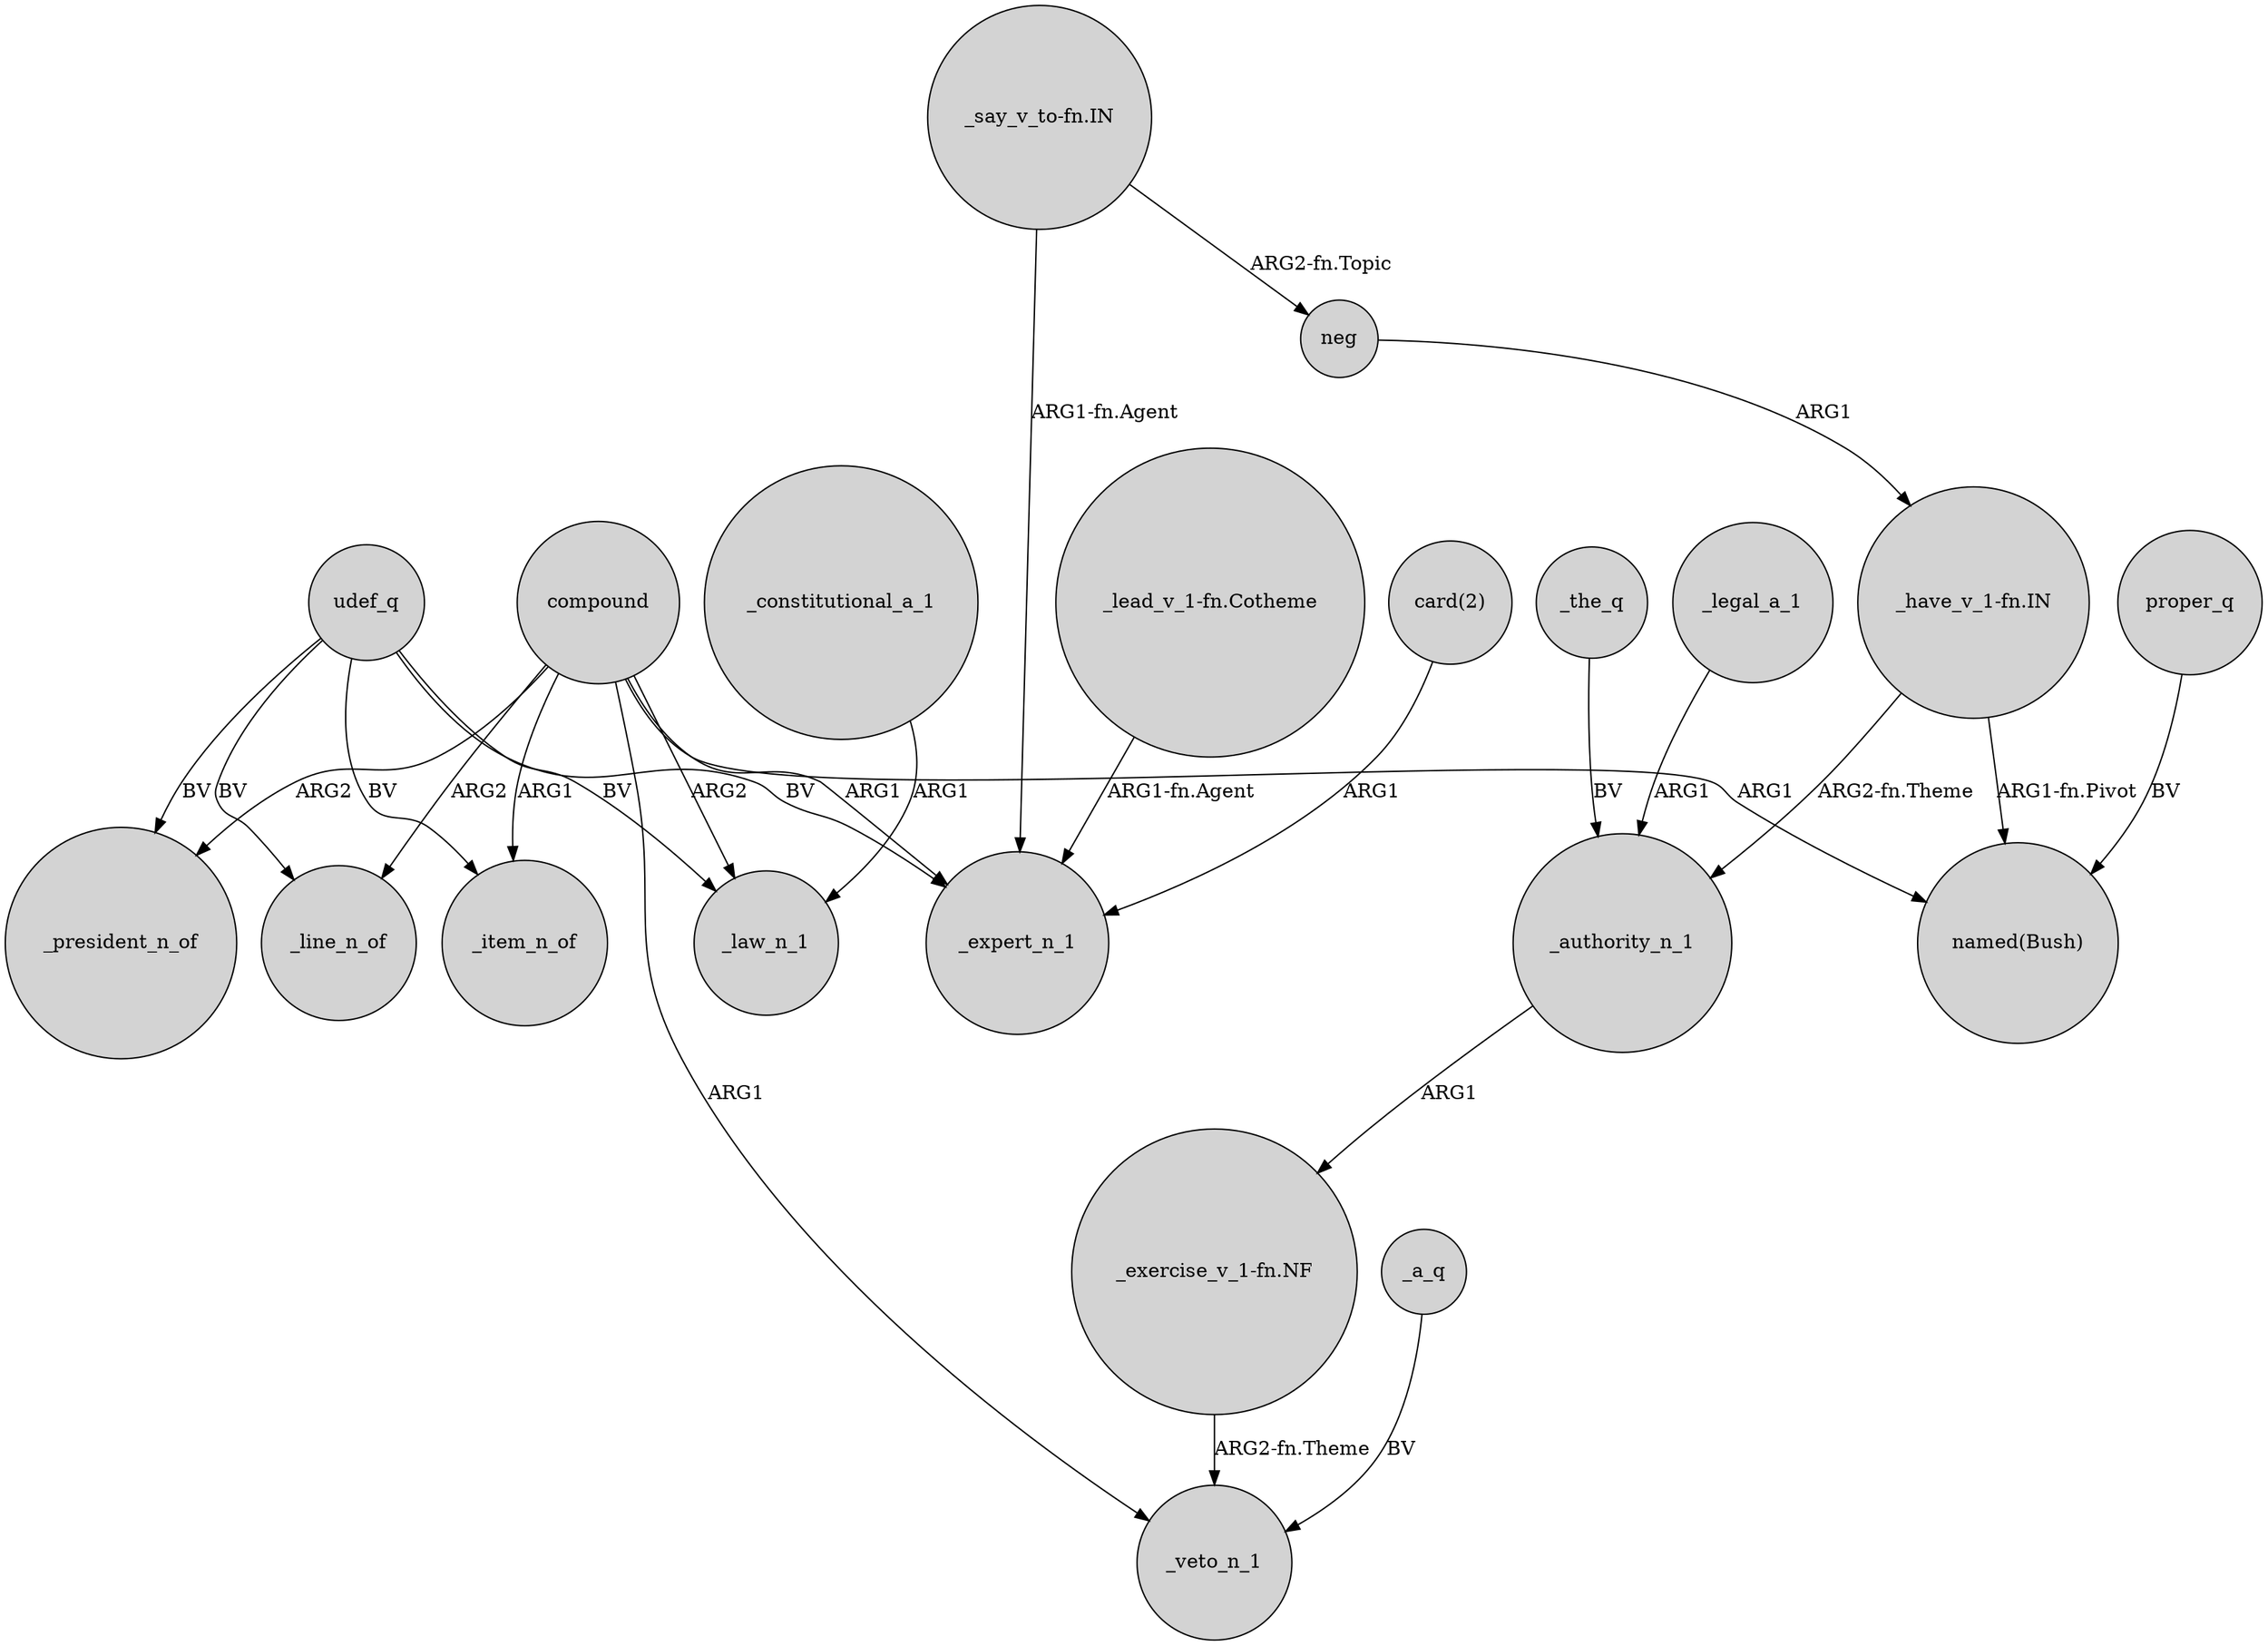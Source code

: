 digraph {
	node [shape=circle style=filled]
	compound -> _line_n_of [label=ARG2]
	compound -> _president_n_of [label=ARG2]
	_the_q -> _authority_n_1 [label=BV]
	neg -> "_have_v_1-fn.IN" [label=ARG1]
	"_exercise_v_1-fn.NF" -> _veto_n_1 [label="ARG2-fn.Theme"]
	"_have_v_1-fn.IN" -> "named(Bush)" [label="ARG1-fn.Pivot"]
	_authority_n_1 -> "_exercise_v_1-fn.NF" [label=ARG1]
	"card(2)" -> _expert_n_1 [label=ARG1]
	udef_q -> _law_n_1 [label=BV]
	"_have_v_1-fn.IN" -> _authority_n_1 [label="ARG2-fn.Theme"]
	_constitutional_a_1 -> _law_n_1 [label=ARG1]
	compound -> _item_n_of [label=ARG1]
	udef_q -> _item_n_of [label=BV]
	udef_q -> _president_n_of [label=BV]
	udef_q -> _expert_n_1 [label=BV]
	compound -> _expert_n_1 [label=ARG1]
	udef_q -> _line_n_of [label=BV]
	"_say_v_to-fn.IN" -> _expert_n_1 [label="ARG1-fn.Agent"]
	proper_q -> "named(Bush)" [label=BV]
	_legal_a_1 -> _authority_n_1 [label=ARG1]
	_a_q -> _veto_n_1 [label=BV]
	"_lead_v_1-fn.Cotheme" -> _expert_n_1 [label="ARG1-fn.Agent"]
	"_say_v_to-fn.IN" -> neg [label="ARG2-fn.Topic"]
	compound -> _veto_n_1 [label=ARG1]
	compound -> _law_n_1 [label=ARG2]
	compound -> "named(Bush)" [label=ARG1]
}
